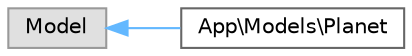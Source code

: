 digraph "Graphical Class Hierarchy"
{
 // LATEX_PDF_SIZE
  bgcolor="transparent";
  edge [fontname=Helvetica,fontsize=10,labelfontname=Helvetica,labelfontsize=10];
  node [fontname=Helvetica,fontsize=10,shape=box,height=0.2,width=0.4];
  rankdir="LR";
  Node0 [id="Node000000",label="Model",height=0.2,width=0.4,color="grey60", fillcolor="#E0E0E0", style="filled",tooltip=" "];
  Node0 -> Node1 [id="edge18_Node000000_Node000001",dir="back",color="steelblue1",style="solid",tooltip=" "];
  Node1 [id="Node000001",label="App\\Models\\Planet",height=0.2,width=0.4,color="grey40", fillcolor="white", style="filled",URL="$class_app_1_1_models_1_1_planet.html",tooltip=" "];
}
